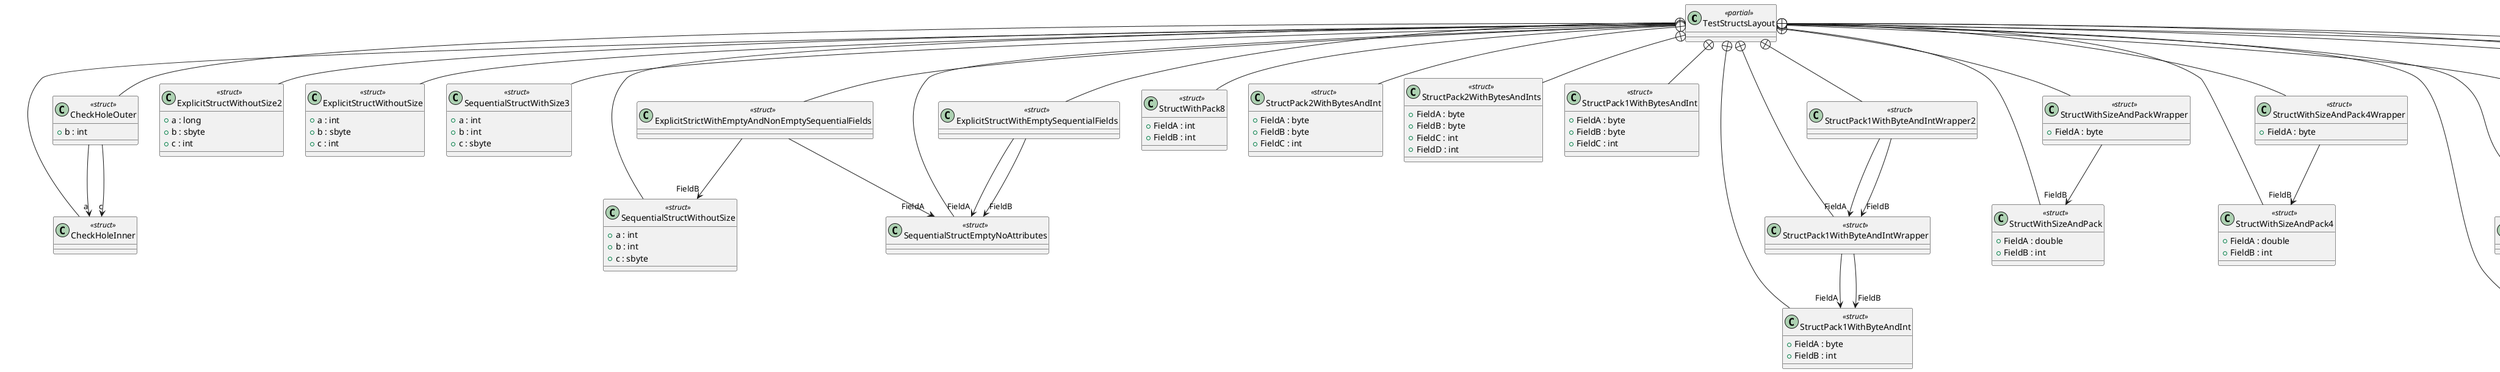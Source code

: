 @startuml
class TestStructsLayout <<partial>> {
}
class TestGeneratorOverride32BitSizeAttribute <<sealed>> {
    + <<readonly>> Size : int
    + TestGeneratorOverride32BitSizeAttribute(size:int)
}
class TestGeneratorOverride32BitOffsetAttribute <<sealed>> {
    + <<readonly>> Offset : int
    + TestGeneratorOverride32BitOffsetAttribute(offset:int)
}
class CheckHoleInner <<struct>> {
}
class CheckHoleOuter <<struct>> {
    + b : int
}
class ExplicitStructWithoutSize2 <<struct>> {
    + a : long
    + b : sbyte
    + c : int
}
class ExplicitStructWithoutSize <<struct>> {
    + a : int
    + b : sbyte
    + c : int
}
class SequentialStructWithSize3 <<struct>> {
    + a : int
    + b : int
    + c : sbyte
}
class SequentialStructWithoutSize <<struct>> {
    + a : int
    + b : int
    + c : sbyte
}
class SequentialStructEmptyNoAttributes <<struct>> {
}
class ExplicitStructWithEmptySequentialFields <<struct>> {
}
class ExplicitStrictWithEmptyAndNonEmptySequentialFields <<struct>> {
}
class StructWithPack8 <<struct>> {
    + FieldA : int
    + FieldB : int
}
class StructPack2WithBytesAndInt <<struct>> {
    + FieldA : byte
    + FieldB : byte
    + FieldC : int
}
class StructPack2WithBytesAndInts <<struct>> {
    + FieldA : byte
    + FieldB : byte
    + FieldC : int
    + FieldD : int
}
class StructPack1WithBytesAndInt <<struct>> {
    + FieldA : byte
    + FieldB : byte
    + FieldC : int
}
class StructPack1WithByteAndInt <<struct>> {
    + FieldA : byte
    + FieldB : int
}
class StructPack1WithByteAndIntWrapper <<struct>> {
}
class StructPack1WithByteAndIntWrapper2 <<struct>> {
}
class StructWithSizeAndPack <<struct>> {
    + FieldA : double
    + FieldB : int
}
class StructWithSizeAndPackWrapper <<struct>> {
    + FieldA : byte
}
class StructWithSizeAndPack4 <<struct>> {
    + FieldA : double
    + FieldB : int
}
class StructWithSizeAndPack4Wrapper <<struct>> {
    + FieldA : byte
}
class StructExplicitPack1WithByteAndInt <<struct>> {
    + FieldA : byte
    + FieldB : int
}
class StructExplicitPack1WithByteAndIntWrapper <<struct>> {
}
class StructExplicitPack1WithByteAndIntWrapper2 <<struct>> {
}
class StructExplicitWithSizeAndPack <<struct>> {
    + FieldA : double
    + FieldB : int
}
class StructExplicitWithSizeAndPackWrapper <<struct>> {
    + FieldA : byte
}
class StructExplicitWithSizeAndPack4 <<struct>> {
    + FieldA : double
    + FieldB : int
}
class StructExplicitWithSizeAndPack4Wrapper <<struct>> {
    + FieldA : byte
}
Attribute <|-- TestGeneratorOverride32BitSizeAttribute
Attribute <|-- TestGeneratorOverride32BitOffsetAttribute
TestStructsLayout +-- CheckHoleInner
TestStructsLayout +-- CheckHoleOuter
CheckHoleOuter --> "a" CheckHoleInner
CheckHoleOuter --> "c" CheckHoleInner
TestStructsLayout +-- ExplicitStructWithoutSize2
TestStructsLayout +-- ExplicitStructWithoutSize
TestStructsLayout +-- SequentialStructWithSize3
TestStructsLayout +-- SequentialStructWithoutSize
TestStructsLayout +-- SequentialStructEmptyNoAttributes
TestStructsLayout +-- ExplicitStructWithEmptySequentialFields
ExplicitStructWithEmptySequentialFields --> "FieldA" SequentialStructEmptyNoAttributes
ExplicitStructWithEmptySequentialFields --> "FieldB" SequentialStructEmptyNoAttributes
TestStructsLayout +-- ExplicitStrictWithEmptyAndNonEmptySequentialFields
ExplicitStrictWithEmptyAndNonEmptySequentialFields --> "FieldA" SequentialStructEmptyNoAttributes
ExplicitStrictWithEmptyAndNonEmptySequentialFields --> "FieldB" SequentialStructWithoutSize
TestStructsLayout +-- StructWithPack8
TestStructsLayout +-- StructPack2WithBytesAndInt
TestStructsLayout +-- StructPack2WithBytesAndInts
TestStructsLayout +-- StructPack1WithBytesAndInt
TestStructsLayout +-- StructPack1WithByteAndInt
TestStructsLayout +-- StructPack1WithByteAndIntWrapper
StructPack1WithByteAndIntWrapper --> "FieldA" StructPack1WithByteAndInt
StructPack1WithByteAndIntWrapper --> "FieldB" StructPack1WithByteAndInt
TestStructsLayout +-- StructPack1WithByteAndIntWrapper2
StructPack1WithByteAndIntWrapper2 --> "FieldA" StructPack1WithByteAndIntWrapper
StructPack1WithByteAndIntWrapper2 --> "FieldB" StructPack1WithByteAndIntWrapper
TestStructsLayout +-- StructWithSizeAndPack
TestStructsLayout +-- StructWithSizeAndPackWrapper
StructWithSizeAndPackWrapper --> "FieldB" StructWithSizeAndPack
TestStructsLayout +-- StructWithSizeAndPack4
TestStructsLayout +-- StructWithSizeAndPack4Wrapper
StructWithSizeAndPack4Wrapper --> "FieldB" StructWithSizeAndPack4
TestStructsLayout +-- StructExplicitPack1WithByteAndInt
TestStructsLayout +-- StructExplicitPack1WithByteAndIntWrapper
StructExplicitPack1WithByteAndIntWrapper --> "FieldA" StructExplicitPack1WithByteAndInt
StructExplicitPack1WithByteAndIntWrapper --> "FieldB" StructExplicitPack1WithByteAndInt
TestStructsLayout +-- StructExplicitPack1WithByteAndIntWrapper2
StructExplicitPack1WithByteAndIntWrapper2 --> "FieldA" StructExplicitPack1WithByteAndIntWrapper
StructExplicitPack1WithByteAndIntWrapper2 --> "FieldB" StructExplicitPack1WithByteAndIntWrapper
TestStructsLayout +-- StructExplicitWithSizeAndPack
TestStructsLayout +-- StructExplicitWithSizeAndPackWrapper
StructExplicitWithSizeAndPackWrapper --> "FieldB" StructExplicitWithSizeAndPack
TestStructsLayout +-- StructExplicitWithSizeAndPack4
TestStructsLayout +-- StructExplicitWithSizeAndPack4Wrapper
StructExplicitWithSizeAndPack4Wrapper --> "FieldB" StructExplicitWithSizeAndPack4
@enduml
